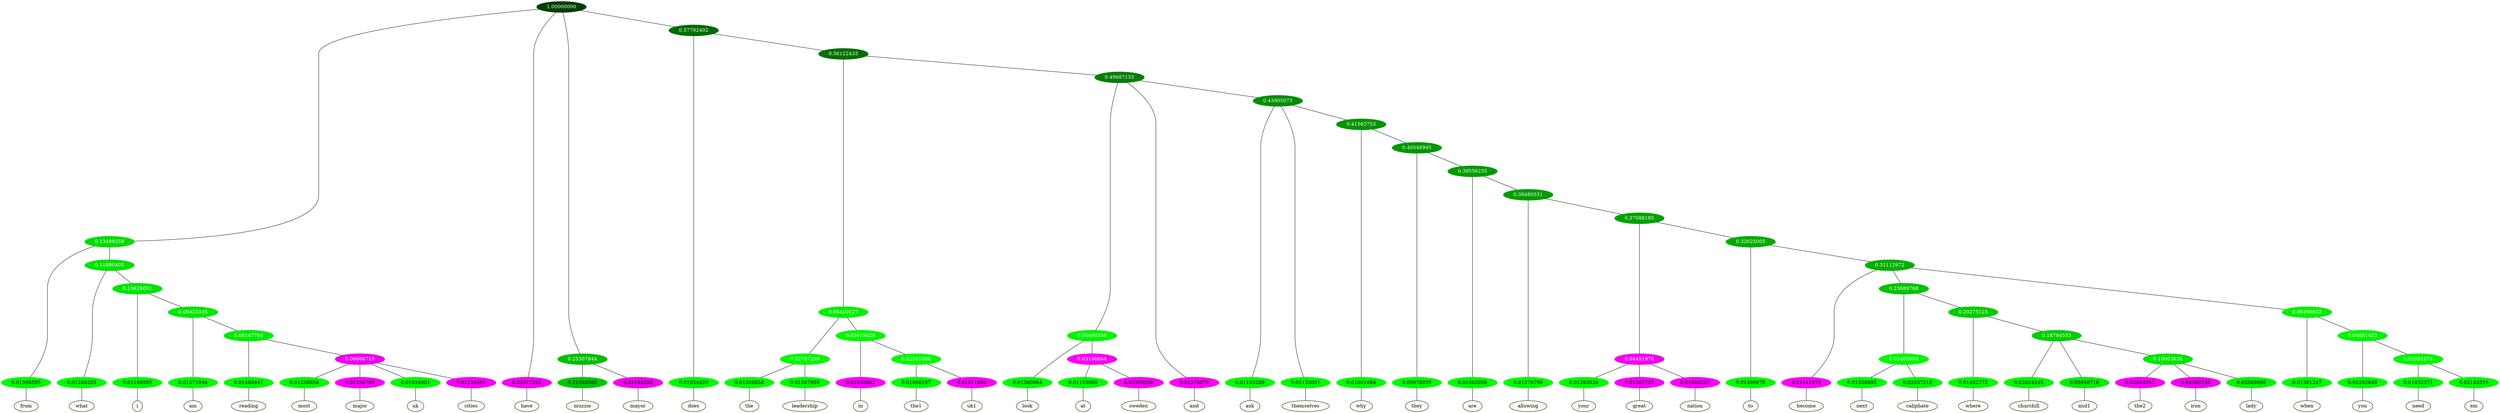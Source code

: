 graph {
	node [format=png height=0.15 nodesep=0.001 ordering=out overlap=prism overlap_scaling=0.01 ranksep=0.001 ratio=0.2 style=filled width=0.15]
	{
		rank=same
		a_w_5 [label=from color=black fillcolor=floralwhite style="filled,solid"]
		a_w_11 [label=what color=black fillcolor=floralwhite style="filled,solid"]
		a_w_15 [label=i color=black fillcolor=floralwhite style="filled,solid"]
		a_w_22 [label=am color=black fillcolor=floralwhite style="filled,solid"]
		a_w_33 [label=reading color=black fillcolor=floralwhite style="filled,solid"]
		a_w_41 [label=most color=black fillcolor=floralwhite style="filled,solid"]
		a_w_42 [label=major color=black fillcolor=floralwhite style="filled,solid"]
		a_w_43 [label=uk color=black fillcolor=floralwhite style="filled,solid"]
		a_w_44 [label=cities color=black fillcolor=floralwhite style="filled,solid"]
		a_w_2 [label=have color=black fillcolor=floralwhite style="filled,solid"]
		a_w_7 [label=muzzie color=black fillcolor=floralwhite style="filled,solid"]
		a_w_8 [label=mayor color=black fillcolor=floralwhite style="filled,solid"]
		a_w_9 [label=does color=black fillcolor=floralwhite style="filled,solid"]
		a_w_24 [label=the color=black fillcolor=floralwhite style="filled,solid"]
		a_w_25 [label=leadership color=black fillcolor=floralwhite style="filled,solid"]
		a_w_26 [label=in color=black fillcolor=floralwhite style="filled,solid"]
		a_w_35 [label=the1 color=black fillcolor=floralwhite style="filled,solid"]
		a_w_36 [label=uk1 color=black fillcolor=floralwhite style="filled,solid"]
		a_w_28 [label=look color=black fillcolor=floralwhite style="filled,solid"]
		a_w_37 [label=at color=black fillcolor=floralwhite style="filled,solid"]
		a_w_38 [label=sweden color=black fillcolor=floralwhite style="filled,solid"]
		a_w_20 [label=and color=black fillcolor=floralwhite style="filled,solid"]
		a_w_30 [label=ask color=black fillcolor=floralwhite style="filled,solid"]
		a_w_31 [label=themselves color=black fillcolor=floralwhite style="filled,solid"]
		a_w_39 [label=why color=black fillcolor=floralwhite style="filled,solid"]
		a_w_45 [label=they color=black fillcolor=floralwhite style="filled,solid"]
		a_w_47 [label=are color=black fillcolor=floralwhite style="filled,solid"]
		a_w_49 [label=allowing color=black fillcolor=floralwhite style="filled,solid"]
		a_w_53 [label=your color=black fillcolor=floralwhite style="filled,solid"]
		a_w_54 [label=great color=black fillcolor=floralwhite style="filled,solid"]
		a_w_55 [label=nation color=black fillcolor=floralwhite style="filled,solid"]
		a_w_56 [label=to color=black fillcolor=floralwhite style="filled,solid"]
		a_w_58 [label=become color=black fillcolor=floralwhite style="filled,solid"]
		a_w_65 [label=next color=black fillcolor=floralwhite style="filled,solid"]
		a_w_66 [label=caliphate color=black fillcolor=floralwhite style="filled,solid"]
		a_w_67 [label=where color=black fillcolor=floralwhite style="filled,solid"]
		a_w_71 [label=churchill color=black fillcolor=floralwhite style="filled,solid"]
		a_w_72 [label=and1 color=black fillcolor=floralwhite style="filled,solid"]
		a_w_76 [label=the2 color=black fillcolor=floralwhite style="filled,solid"]
		a_w_77 [label=iron color=black fillcolor=floralwhite style="filled,solid"]
		a_w_78 [label=lady color=black fillcolor=floralwhite style="filled,solid"]
		a_w_63 [label=when color=black fillcolor=floralwhite style="filled,solid"]
		a_w_69 [label=you color=black fillcolor=floralwhite style="filled,solid"]
		a_w_74 [label=need color=black fillcolor=floralwhite style="filled,solid"]
		a_w_75 [label=em color=black fillcolor=floralwhite style="filled,solid"]
	}
	a_n_5 -- a_w_5
	a_n_11 -- a_w_11
	a_n_15 -- a_w_15
	a_n_22 -- a_w_22
	a_n_33 -- a_w_33
	a_n_41 -- a_w_41
	a_n_42 -- a_w_42
	a_n_43 -- a_w_43
	a_n_44 -- a_w_44
	a_n_2 -- a_w_2
	a_n_7 -- a_w_7
	a_n_8 -- a_w_8
	a_n_9 -- a_w_9
	a_n_24 -- a_w_24
	a_n_25 -- a_w_25
	a_n_26 -- a_w_26
	a_n_35 -- a_w_35
	a_n_36 -- a_w_36
	a_n_28 -- a_w_28
	a_n_37 -- a_w_37
	a_n_38 -- a_w_38
	a_n_20 -- a_w_20
	a_n_30 -- a_w_30
	a_n_31 -- a_w_31
	a_n_39 -- a_w_39
	a_n_45 -- a_w_45
	a_n_47 -- a_w_47
	a_n_49 -- a_w_49
	a_n_53 -- a_w_53
	a_n_54 -- a_w_54
	a_n_55 -- a_w_55
	a_n_56 -- a_w_56
	a_n_58 -- a_w_58
	a_n_65 -- a_w_65
	a_n_66 -- a_w_66
	a_n_67 -- a_w_67
	a_n_71 -- a_w_71
	a_n_72 -- a_w_72
	a_n_76 -- a_w_76
	a_n_77 -- a_w_77
	a_n_78 -- a_w_78
	a_n_63 -- a_w_63
	a_n_69 -- a_w_69
	a_n_74 -- a_w_74
	a_n_75 -- a_w_75
	{
		rank=same
		a_n_5 [label=0.01598585 color="0.334 1.000 0.984" fontcolor=black]
		a_n_11 [label=0.01246203 color="0.334 1.000 0.988" fontcolor=black]
		a_n_15 [label=0.01199595 color="0.334 1.000 0.988" fontcolor=black]
		a_n_22 [label=0.01271944 color="0.334 1.000 0.987" fontcolor=black]
		a_n_33 [label=0.01480441 color="0.334 1.000 0.985" fontcolor=black]
		a_n_41 [label=0.01238956 color="0.334 1.000 0.988" fontcolor=black]
		a_n_42 [label=0.01356768 color="0.835 1.000 0.986" fontcolor=black]
		a_n_43 [label=0.01934901 color="0.334 1.000 0.981" fontcolor=black]
		a_n_44 [label=0.02134651 color="0.835 1.000 0.979" fontcolor=black]
		a_n_2 [label=0.03377245 color="0.835 1.000 0.966" fontcolor=black]
		a_n_7 [label=0.21088565 color="0.334 1.000 0.789" fontcolor=black]
		a_n_8 [label=0.04164289 color="0.835 1.000 0.958" fontcolor=black]
		a_n_9 [label=0.01654420 color="0.334 1.000 0.983" fontcolor=black]
		a_n_24 [label=0.01206858 color="0.334 1.000 0.988" fontcolor=black]
		a_n_25 [label=0.01587959 color="0.334 1.000 0.984" fontcolor=black]
		a_n_26 [label=0.01035962 color="0.835 1.000 0.990" fontcolor=black]
		a_n_35 [label=0.01066187 color="0.334 1.000 0.989" fontcolor=black]
		a_n_36 [label=0.01511689 color="0.835 1.000 0.985" fontcolor=black]
		a_n_28 [label=0.01380064 color="0.334 1.000 0.986" fontcolor=black]
		a_n_37 [label=0.01155060 color="0.334 1.000 0.988" fontcolor=black]
		a_n_38 [label=0.01950056 color="0.835 1.000 0.980" fontcolor=black]
		a_n_20 [label=0.01276676 color="0.835 1.000 0.987" fontcolor=black]
		a_n_30 [label=0.01193269 color="0.334 1.000 0.988" fontcolor=black]
		a_n_31 [label=0.01133001 color="0.334 1.000 0.989" fontcolor=black]
		a_n_39 [label=0.01001084 color="0.334 1.000 0.990" fontcolor=black]
		a_n_45 [label=0.00978928 color="0.334 1.000 0.990" fontcolor=black]
		a_n_47 [label=0.01062956 color="0.334 1.000 0.989" fontcolor=black]
		a_n_49 [label=0.01379796 color="0.334 1.000 0.986" fontcolor=black]
		a_n_53 [label=0.01283926 color="0.334 1.000 0.987" fontcolor=black]
		a_n_54 [label=0.01367725 color="0.835 1.000 0.986" fontcolor=black]
		a_n_55 [label=0.01800287 color="0.835 1.000 0.982" fontcolor=black]
		a_n_56 [label=0.01499676 color="0.334 1.000 0.985" fontcolor=black]
		a_n_58 [label=0.01141879 color="0.835 1.000 0.989" fontcolor=black]
		a_n_65 [label=0.01358892 color="0.334 1.000 0.986" fontcolor=black]
		a_n_66 [label=0.02037218 color="0.334 1.000 0.980" fontcolor=black]
		a_n_67 [label=0.01482772 color="0.334 1.000 0.985" fontcolor=black]
		a_n_71 [label=0.02824245 color="0.334 1.000 0.972" fontcolor=black]
		a_n_72 [label=0.05948716 color="0.334 1.000 0.941" fontcolor=black]
		a_n_76 [label=0.02043547 color="0.835 1.000 0.980" fontcolor=black]
		a_n_77 [label=0.04390132 color="0.835 1.000 0.956" fontcolor=black]
		a_n_78 [label=0.03569696 color="0.334 1.000 0.964" fontcolor=black]
		a_n_63 [label=0.01381247 color="0.334 1.000 0.986" fontcolor=black]
		a_n_69 [label=0.01292848 color="0.334 1.000 0.987" fontcolor=black]
		a_n_74 [label=0.01432371 color="0.334 1.000 0.986" fontcolor=black]
		a_n_75 [label=0.02143316 color="0.334 1.000 0.979" fontcolor=black]
	}
	a_n_0 [label=1.00000000 color="0.334 1.000 0.250" fontcolor=grey99]
	a_n_1 [label=0.13489359 color="0.334 1.000 0.865" fontcolor=grey99]
	a_n_0 -- a_n_1
	a_n_0 -- a_n_2
	a_n_3 [label=0.25307844 color="0.334 1.000 0.747" fontcolor=grey99]
	a_n_0 -- a_n_3
	a_n_4 [label=0.57792402 color="0.334 1.000 0.422" fontcolor=grey99]
	a_n_0 -- a_n_4
	a_n_1 -- a_n_5
	a_n_6 [label=0.11880403 color="0.334 1.000 0.881" fontcolor=grey99]
	a_n_1 -- a_n_6
	a_n_3 -- a_n_7
	a_n_3 -- a_n_8
	a_n_4 -- a_n_9
	a_n_10 [label=0.56122433 color="0.334 1.000 0.439" fontcolor=grey99]
	a_n_4 -- a_n_10
	a_n_6 -- a_n_11
	a_n_12 [label=0.10628031 color="0.334 1.000 0.894" fontcolor=grey99]
	a_n_6 -- a_n_12
	a_n_13 [label=0.06420127 color="0.334 1.000 0.936" fontcolor=grey99]
	a_n_10 -- a_n_13
	a_n_14 [label=0.49687133 color="0.334 1.000 0.503" fontcolor=grey99]
	a_n_10 -- a_n_14
	a_n_12 -- a_n_15
	a_n_16 [label=0.09423335 color="0.334 1.000 0.906" fontcolor=grey99]
	a_n_12 -- a_n_16
	a_n_17 [label=0.02797299 color="0.334 1.000 0.972" fontcolor=grey99]
	a_n_13 -- a_n_17
	a_n_18 [label=0.03619429 color="0.334 1.000 0.964" fontcolor=grey99]
	a_n_13 -- a_n_18
	a_n_19 [label=0.04490356 color="0.334 1.000 0.955" fontcolor=grey99]
	a_n_14 -- a_n_19
	a_n_14 -- a_n_20
	a_n_21 [label=0.43905073 color="0.334 1.000 0.561" fontcolor=grey99]
	a_n_14 -- a_n_21
	a_n_16 -- a_n_22
	a_n_23 [label=0.08147764 color="0.334 1.000 0.919" fontcolor=grey99]
	a_n_16 -- a_n_23
	a_n_17 -- a_n_24
	a_n_17 -- a_n_25
	a_n_18 -- a_n_26
	a_n_27 [label=0.02581096 color="0.334 1.000 0.974" fontcolor=grey99]
	a_n_18 -- a_n_27
	a_n_19 -- a_n_28
	a_n_29 [label=0.03106664 color="0.835 1.000 0.969" fontcolor=grey99]
	a_n_19 -- a_n_29
	a_n_21 -- a_n_30
	a_n_21 -- a_n_31
	a_n_32 [label=0.41563753 color="0.334 1.000 0.584" fontcolor=grey99]
	a_n_21 -- a_n_32
	a_n_23 -- a_n_33
	a_n_34 [label=0.06666719 color="0.835 1.000 0.933" fontcolor=grey99]
	a_n_23 -- a_n_34
	a_n_27 -- a_n_35
	a_n_27 -- a_n_36
	a_n_29 -- a_n_37
	a_n_29 -- a_n_38
	a_n_32 -- a_n_39
	a_n_40 [label=0.40548945 color="0.334 1.000 0.595" fontcolor=grey99]
	a_n_32 -- a_n_40
	a_n_34 -- a_n_41
	a_n_34 -- a_n_42
	a_n_34 -- a_n_43
	a_n_34 -- a_n_44
	a_n_40 -- a_n_45
	a_n_46 [label=0.39556235 color="0.334 1.000 0.604" fontcolor=grey99]
	a_n_40 -- a_n_46
	a_n_46 -- a_n_47
	a_n_48 [label=0.38480551 color="0.334 1.000 0.615" fontcolor=grey99]
	a_n_46 -- a_n_48
	a_n_48 -- a_n_49
	a_n_50 [label=0.37088185 color="0.334 1.000 0.629" fontcolor=grey99]
	a_n_48 -- a_n_50
	a_n_51 [label=0.04451976 color="0.835 1.000 0.955" fontcolor=grey99]
	a_n_50 -- a_n_51
	a_n_52 [label=0.32625005 color="0.334 1.000 0.674" fontcolor=grey99]
	a_n_50 -- a_n_52
	a_n_51 -- a_n_53
	a_n_51 -- a_n_54
	a_n_51 -- a_n_55
	a_n_52 -- a_n_56
	a_n_57 [label=0.31112972 color="0.334 1.000 0.689" fontcolor=grey99]
	a_n_52 -- a_n_57
	a_n_57 -- a_n_58
	a_n_59 [label=0.23689768 color="0.334 1.000 0.763" fontcolor=grey99]
	a_n_57 -- a_n_59
	a_n_60 [label=0.06269633 color="0.334 1.000 0.937" fontcolor=grey99]
	a_n_57 -- a_n_60
	a_n_61 [label=0.03403994 color="0.334 1.000 0.966" fontcolor=grey99]
	a_n_59 -- a_n_61
	a_n_62 [label=0.20275125 color="0.334 1.000 0.797" fontcolor=grey99]
	a_n_59 -- a_n_62
	a_n_60 -- a_n_63
	a_n_64 [label=0.04881423 color="0.334 1.000 0.951" fontcolor=grey99]
	a_n_60 -- a_n_64
	a_n_61 -- a_n_65
	a_n_61 -- a_n_66
	a_n_62 -- a_n_67
	a_n_68 [label=0.18784553 color="0.334 1.000 0.812" fontcolor=grey99]
	a_n_62 -- a_n_68
	a_n_64 -- a_n_69
	a_n_70 [label=0.03581874 color="0.334 1.000 0.964" fontcolor=grey99]
	a_n_64 -- a_n_70
	a_n_68 -- a_n_71
	a_n_68 -- a_n_72
	a_n_73 [label=0.10003826 color="0.334 1.000 0.900" fontcolor=grey99]
	a_n_68 -- a_n_73
	a_n_70 -- a_n_74
	a_n_70 -- a_n_75
	a_n_73 -- a_n_76
	a_n_73 -- a_n_77
	a_n_73 -- a_n_78
}
